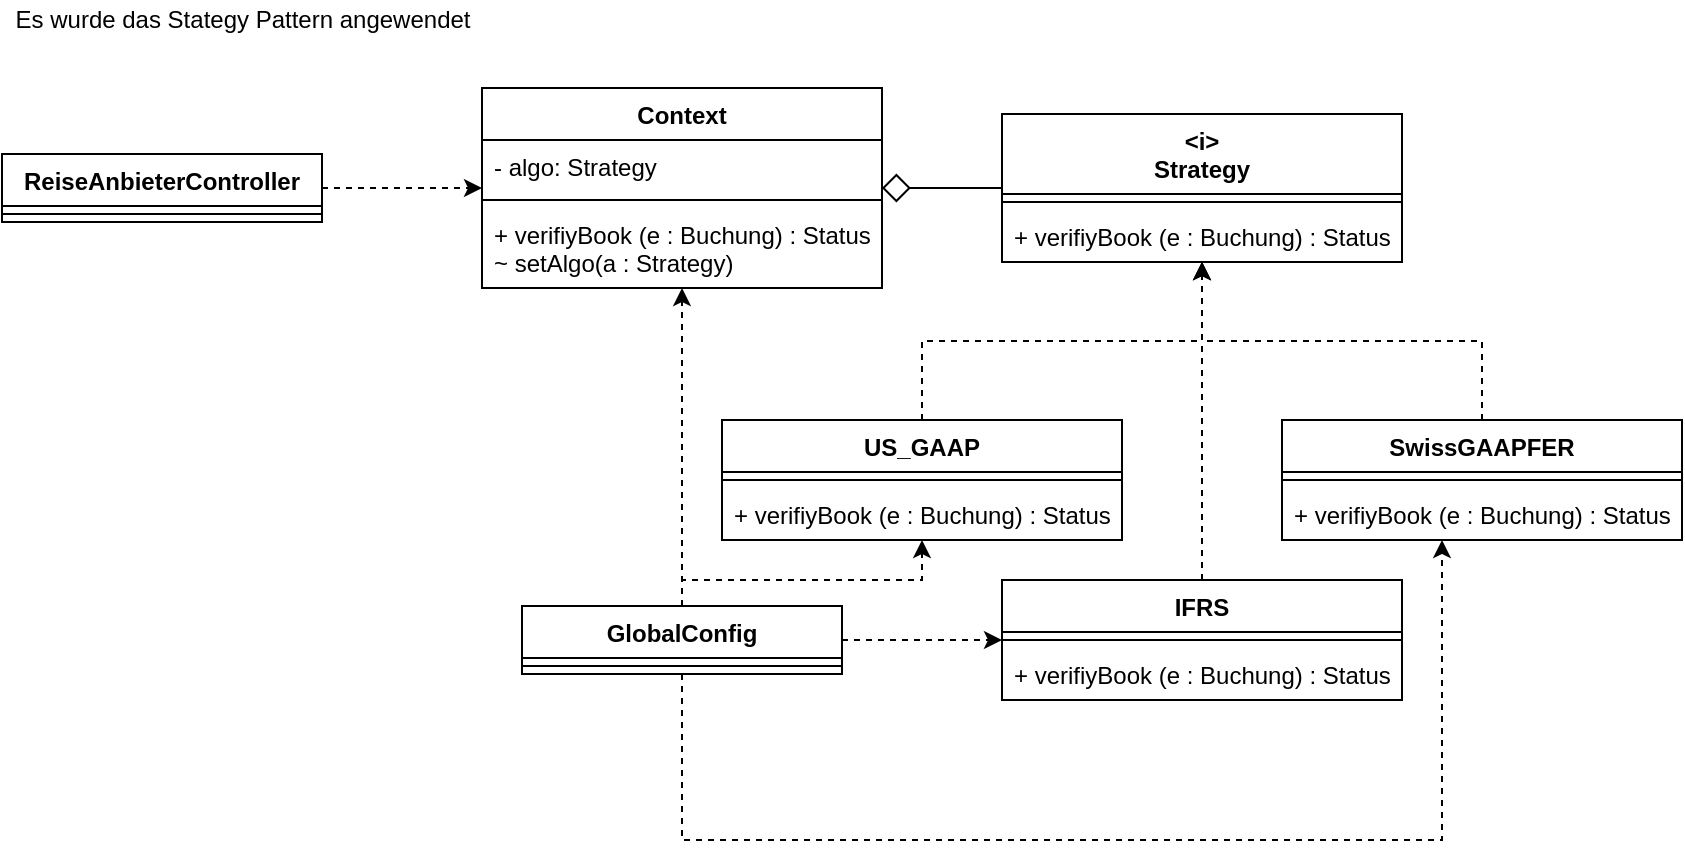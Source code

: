 <mxfile version="16.0.0" type="github">
  <diagram id="k7lWIKqvjzYtwFUY9pzX" name="Page-1">
    <mxGraphModel dx="1376" dy="348" grid="1" gridSize="10" guides="1" tooltips="1" connect="1" arrows="1" fold="1" page="1" pageScale="1" pageWidth="850" pageHeight="1100" math="0" shadow="0">
      <root>
        <mxCell id="0" />
        <mxCell id="1" parent="0" />
        <mxCell id="IZUeb8i_s04Lapq4pkGG-23" style="edgeStyle=orthogonalEdgeStyle;rounded=0;orthogonalLoop=1;jettySize=auto;html=1;endArrow=classic;endFill=1;endSize=6;dashed=1;" edge="1" parent="1" source="IZUeb8i_s04Lapq4pkGG-5" target="IZUeb8i_s04Lapq4pkGG-13">
          <mxGeometry relative="1" as="geometry" />
        </mxCell>
        <mxCell id="IZUeb8i_s04Lapq4pkGG-5" value="ReiseAnbieterController" style="swimlane;fontStyle=1;align=center;verticalAlign=top;childLayout=stackLayout;horizontal=1;startSize=26;horizontalStack=0;resizeParent=1;resizeParentMax=0;resizeLast=0;collapsible=1;marginBottom=0;" vertex="1" parent="1">
          <mxGeometry x="30" y="197" width="160" height="34" as="geometry" />
        </mxCell>
        <mxCell id="IZUeb8i_s04Lapq4pkGG-7" value="" style="line;strokeWidth=1;fillColor=none;align=left;verticalAlign=middle;spacingTop=-1;spacingLeft=3;spacingRight=3;rotatable=0;labelPosition=right;points=[];portConstraint=eastwest;" vertex="1" parent="IZUeb8i_s04Lapq4pkGG-5">
          <mxGeometry y="26" width="160" height="8" as="geometry" />
        </mxCell>
        <mxCell id="IZUeb8i_s04Lapq4pkGG-22" style="edgeStyle=orthogonalEdgeStyle;rounded=0;orthogonalLoop=1;jettySize=auto;html=1;endArrow=classic;endFill=1;endSize=6;dashed=1;" edge="1" parent="1" source="IZUeb8i_s04Lapq4pkGG-9" target="IZUeb8i_s04Lapq4pkGG-13">
          <mxGeometry relative="1" as="geometry" />
        </mxCell>
        <mxCell id="IZUeb8i_s04Lapq4pkGG-37" style="edgeStyle=orthogonalEdgeStyle;rounded=0;orthogonalLoop=1;jettySize=auto;html=1;dashed=1;endArrow=classic;endFill=1;endSize=6;" edge="1" parent="1" source="IZUeb8i_s04Lapq4pkGG-9" target="IZUeb8i_s04Lapq4pkGG-33">
          <mxGeometry relative="1" as="geometry">
            <Array as="points">
              <mxPoint x="370" y="410" />
              <mxPoint x="490" y="410" />
            </Array>
          </mxGeometry>
        </mxCell>
        <mxCell id="IZUeb8i_s04Lapq4pkGG-38" style="edgeStyle=orthogonalEdgeStyle;rounded=0;orthogonalLoop=1;jettySize=auto;html=1;dashed=1;endArrow=classic;endFill=1;endSize=6;" edge="1" parent="1" source="IZUeb8i_s04Lapq4pkGG-9" target="IZUeb8i_s04Lapq4pkGG-29">
          <mxGeometry relative="1" as="geometry" />
        </mxCell>
        <mxCell id="IZUeb8i_s04Lapq4pkGG-39" style="edgeStyle=orthogonalEdgeStyle;rounded=0;orthogonalLoop=1;jettySize=auto;html=1;dashed=1;endArrow=classic;endFill=1;endSize=6;" edge="1" parent="1" source="IZUeb8i_s04Lapq4pkGG-9" target="IZUeb8i_s04Lapq4pkGG-24">
          <mxGeometry relative="1" as="geometry">
            <Array as="points">
              <mxPoint x="370" y="540" />
              <mxPoint x="750" y="540" />
            </Array>
          </mxGeometry>
        </mxCell>
        <mxCell id="IZUeb8i_s04Lapq4pkGG-9" value="GlobalConfig" style="swimlane;fontStyle=1;align=center;verticalAlign=top;childLayout=stackLayout;horizontal=1;startSize=26;horizontalStack=0;resizeParent=1;resizeParentMax=0;resizeLast=0;collapsible=1;marginBottom=0;" vertex="1" parent="1">
          <mxGeometry x="290" y="423" width="160" height="34" as="geometry" />
        </mxCell>
        <mxCell id="IZUeb8i_s04Lapq4pkGG-11" value="" style="line;strokeWidth=1;fillColor=none;align=left;verticalAlign=middle;spacingTop=-1;spacingLeft=3;spacingRight=3;rotatable=0;labelPosition=right;points=[];portConstraint=eastwest;" vertex="1" parent="IZUeb8i_s04Lapq4pkGG-9">
          <mxGeometry y="26" width="160" height="8" as="geometry" />
        </mxCell>
        <mxCell id="IZUeb8i_s04Lapq4pkGG-13" value="Context" style="swimlane;fontStyle=1;align=center;verticalAlign=top;childLayout=stackLayout;horizontal=1;startSize=26;horizontalStack=0;resizeParent=1;resizeParentMax=0;resizeLast=0;collapsible=1;marginBottom=0;" vertex="1" parent="1">
          <mxGeometry x="270" y="164" width="200" height="100" as="geometry" />
        </mxCell>
        <mxCell id="IZUeb8i_s04Lapq4pkGG-14" value="- algo: Strategy" style="text;strokeColor=none;fillColor=none;align=left;verticalAlign=top;spacingLeft=4;spacingRight=4;overflow=hidden;rotatable=0;points=[[0,0.5],[1,0.5]];portConstraint=eastwest;" vertex="1" parent="IZUeb8i_s04Lapq4pkGG-13">
          <mxGeometry y="26" width="200" height="26" as="geometry" />
        </mxCell>
        <mxCell id="IZUeb8i_s04Lapq4pkGG-15" value="" style="line;strokeWidth=1;fillColor=none;align=left;verticalAlign=middle;spacingTop=-1;spacingLeft=3;spacingRight=3;rotatable=0;labelPosition=right;points=[];portConstraint=eastwest;" vertex="1" parent="IZUeb8i_s04Lapq4pkGG-13">
          <mxGeometry y="52" width="200" height="8" as="geometry" />
        </mxCell>
        <mxCell id="IZUeb8i_s04Lapq4pkGG-16" value="+ verifiyBook (e : Buchung) : Status&#xa;~ setAlgo(a : Strategy)" style="text;strokeColor=none;fillColor=none;align=left;verticalAlign=top;spacingLeft=4;spacingRight=4;overflow=hidden;rotatable=0;points=[[0,0.5],[1,0.5]];portConstraint=eastwest;" vertex="1" parent="IZUeb8i_s04Lapq4pkGG-13">
          <mxGeometry y="60" width="200" height="40" as="geometry" />
        </mxCell>
        <mxCell id="IZUeb8i_s04Lapq4pkGG-21" style="edgeStyle=orthogonalEdgeStyle;rounded=0;orthogonalLoop=1;jettySize=auto;html=1;endArrow=diamond;endFill=0;endSize=12;" edge="1" parent="1" source="IZUeb8i_s04Lapq4pkGG-17" target="IZUeb8i_s04Lapq4pkGG-13">
          <mxGeometry relative="1" as="geometry" />
        </mxCell>
        <mxCell id="IZUeb8i_s04Lapq4pkGG-17" value="&lt;i&gt;&#xa;Strategy" style="swimlane;fontStyle=1;align=center;verticalAlign=top;childLayout=stackLayout;horizontal=1;startSize=40;horizontalStack=0;resizeParent=1;resizeParentMax=0;resizeLast=0;collapsible=1;marginBottom=0;" vertex="1" parent="1">
          <mxGeometry x="530" y="177" width="200" height="74" as="geometry" />
        </mxCell>
        <mxCell id="IZUeb8i_s04Lapq4pkGG-19" value="" style="line;strokeWidth=1;fillColor=none;align=left;verticalAlign=middle;spacingTop=-1;spacingLeft=3;spacingRight=3;rotatable=0;labelPosition=right;points=[];portConstraint=eastwest;" vertex="1" parent="IZUeb8i_s04Lapq4pkGG-17">
          <mxGeometry y="40" width="200" height="8" as="geometry" />
        </mxCell>
        <mxCell id="IZUeb8i_s04Lapq4pkGG-20" value="+ verifiyBook (e : Buchung) : Status" style="text;strokeColor=none;fillColor=none;align=left;verticalAlign=top;spacingLeft=4;spacingRight=4;overflow=hidden;rotatable=0;points=[[0,0.5],[1,0.5]];portConstraint=eastwest;" vertex="1" parent="IZUeb8i_s04Lapq4pkGG-17">
          <mxGeometry y="48" width="200" height="26" as="geometry" />
        </mxCell>
        <mxCell id="IZUeb8i_s04Lapq4pkGG-28" style="edgeStyle=orthogonalEdgeStyle;rounded=0;orthogonalLoop=1;jettySize=auto;html=1;dashed=1;endArrow=classic;endFill=1;endSize=6;" edge="1" parent="1" source="IZUeb8i_s04Lapq4pkGG-24" target="IZUeb8i_s04Lapq4pkGG-17">
          <mxGeometry relative="1" as="geometry" />
        </mxCell>
        <mxCell id="IZUeb8i_s04Lapq4pkGG-24" value="SwissGAAPFER" style="swimlane;fontStyle=1;align=center;verticalAlign=top;childLayout=stackLayout;horizontal=1;startSize=26;horizontalStack=0;resizeParent=1;resizeParentMax=0;resizeLast=0;collapsible=1;marginBottom=0;" vertex="1" parent="1">
          <mxGeometry x="670" y="330" width="200" height="60" as="geometry" />
        </mxCell>
        <mxCell id="IZUeb8i_s04Lapq4pkGG-26" value="" style="line;strokeWidth=1;fillColor=none;align=left;verticalAlign=middle;spacingTop=-1;spacingLeft=3;spacingRight=3;rotatable=0;labelPosition=right;points=[];portConstraint=eastwest;" vertex="1" parent="IZUeb8i_s04Lapq4pkGG-24">
          <mxGeometry y="26" width="200" height="8" as="geometry" />
        </mxCell>
        <mxCell id="IZUeb8i_s04Lapq4pkGG-27" value="+ verifiyBook (e : Buchung) : Status" style="text;strokeColor=none;fillColor=none;align=left;verticalAlign=top;spacingLeft=4;spacingRight=4;overflow=hidden;rotatable=0;points=[[0,0.5],[1,0.5]];portConstraint=eastwest;" vertex="1" parent="IZUeb8i_s04Lapq4pkGG-24">
          <mxGeometry y="34" width="200" height="26" as="geometry" />
        </mxCell>
        <mxCell id="IZUeb8i_s04Lapq4pkGG-32" style="edgeStyle=orthogonalEdgeStyle;rounded=0;orthogonalLoop=1;jettySize=auto;html=1;dashed=1;endArrow=classic;endFill=1;endSize=6;" edge="1" parent="1" source="IZUeb8i_s04Lapq4pkGG-29" target="IZUeb8i_s04Lapq4pkGG-17">
          <mxGeometry relative="1" as="geometry" />
        </mxCell>
        <mxCell id="IZUeb8i_s04Lapq4pkGG-29" value="IFRS" style="swimlane;fontStyle=1;align=center;verticalAlign=top;childLayout=stackLayout;horizontal=1;startSize=26;horizontalStack=0;resizeParent=1;resizeParentMax=0;resizeLast=0;collapsible=1;marginBottom=0;" vertex="1" parent="1">
          <mxGeometry x="530" y="410" width="200" height="60" as="geometry" />
        </mxCell>
        <mxCell id="IZUeb8i_s04Lapq4pkGG-30" value="" style="line;strokeWidth=1;fillColor=none;align=left;verticalAlign=middle;spacingTop=-1;spacingLeft=3;spacingRight=3;rotatable=0;labelPosition=right;points=[];portConstraint=eastwest;" vertex="1" parent="IZUeb8i_s04Lapq4pkGG-29">
          <mxGeometry y="26" width="200" height="8" as="geometry" />
        </mxCell>
        <mxCell id="IZUeb8i_s04Lapq4pkGG-31" value="+ verifiyBook (e : Buchung) : Status" style="text;strokeColor=none;fillColor=none;align=left;verticalAlign=top;spacingLeft=4;spacingRight=4;overflow=hidden;rotatable=0;points=[[0,0.5],[1,0.5]];portConstraint=eastwest;" vertex="1" parent="IZUeb8i_s04Lapq4pkGG-29">
          <mxGeometry y="34" width="200" height="26" as="geometry" />
        </mxCell>
        <mxCell id="IZUeb8i_s04Lapq4pkGG-36" style="edgeStyle=orthogonalEdgeStyle;rounded=0;orthogonalLoop=1;jettySize=auto;html=1;dashed=1;endArrow=classic;endFill=1;endSize=6;" edge="1" parent="1" source="IZUeb8i_s04Lapq4pkGG-33" target="IZUeb8i_s04Lapq4pkGG-17">
          <mxGeometry relative="1" as="geometry" />
        </mxCell>
        <mxCell id="IZUeb8i_s04Lapq4pkGG-33" value="US_GAAP" style="swimlane;fontStyle=1;align=center;verticalAlign=top;childLayout=stackLayout;horizontal=1;startSize=26;horizontalStack=0;resizeParent=1;resizeParentMax=0;resizeLast=0;collapsible=1;marginBottom=0;" vertex="1" parent="1">
          <mxGeometry x="390" y="330" width="200" height="60" as="geometry" />
        </mxCell>
        <mxCell id="IZUeb8i_s04Lapq4pkGG-34" value="" style="line;strokeWidth=1;fillColor=none;align=left;verticalAlign=middle;spacingTop=-1;spacingLeft=3;spacingRight=3;rotatable=0;labelPosition=right;points=[];portConstraint=eastwest;" vertex="1" parent="IZUeb8i_s04Lapq4pkGG-33">
          <mxGeometry y="26" width="200" height="8" as="geometry" />
        </mxCell>
        <mxCell id="IZUeb8i_s04Lapq4pkGG-35" value="+ verifiyBook (e : Buchung) : Status" style="text;strokeColor=none;fillColor=none;align=left;verticalAlign=top;spacingLeft=4;spacingRight=4;overflow=hidden;rotatable=0;points=[[0,0.5],[1,0.5]];portConstraint=eastwest;" vertex="1" parent="IZUeb8i_s04Lapq4pkGG-33">
          <mxGeometry y="34" width="200" height="26" as="geometry" />
        </mxCell>
        <mxCell id="IZUeb8i_s04Lapq4pkGG-40" value="Es wurde das Stategy Pattern angewendet" style="text;html=1;align=center;verticalAlign=middle;resizable=0;points=[];autosize=1;strokeColor=none;fillColor=none;" vertex="1" parent="1">
          <mxGeometry x="30" y="120" width="240" height="20" as="geometry" />
        </mxCell>
      </root>
    </mxGraphModel>
  </diagram>
</mxfile>
